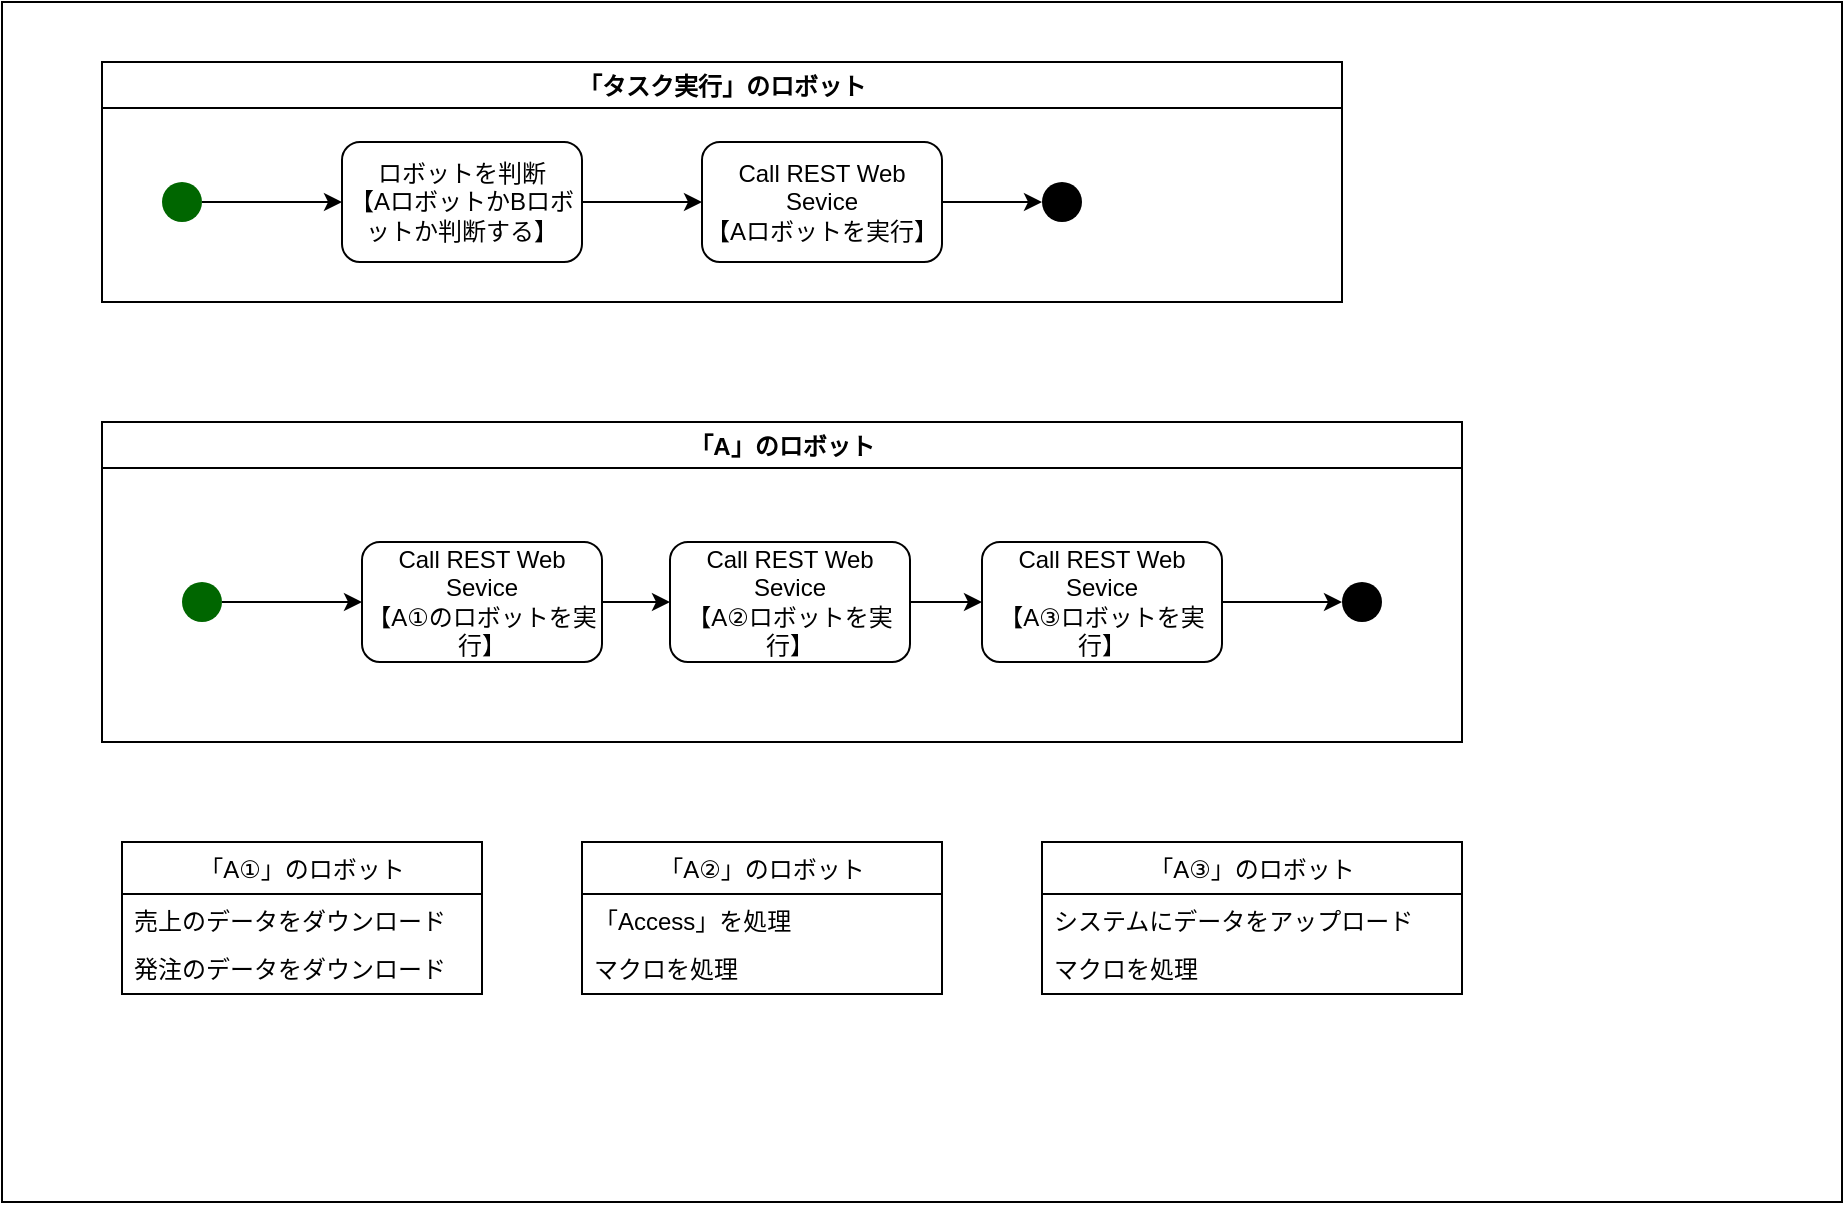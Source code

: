 <mxfile version="14.7.0" type="github">
  <diagram id="CgOYlsMq7ZeQibSs8TQy" name="Page-1">
    <mxGraphModel dx="1038" dy="675" grid="1" gridSize="10" guides="1" tooltips="1" connect="1" arrows="1" fold="1" page="1" pageScale="1" pageWidth="827" pageHeight="1169" math="0" shadow="0">
      <root>
        <mxCell id="0" />
        <mxCell id="1" parent="0" />
        <mxCell id="qNoU5wSVQNF27pFwfI4g-1" value="" style="rounded=0;whiteSpace=wrap;html=1;" vertex="1" parent="1">
          <mxGeometry x="20" y="20" width="920" height="600" as="geometry" />
        </mxCell>
        <mxCell id="qNoU5wSVQNF27pFwfI4g-3" value="「タスク実行」のロボット" style="swimlane;" vertex="1" parent="1">
          <mxGeometry x="70" y="50" width="620" height="120" as="geometry" />
        </mxCell>
        <mxCell id="qNoU5wSVQNF27pFwfI4g-7" value="" style="ellipse;whiteSpace=wrap;html=1;strokeColor=none;fillColor=#000000;" vertex="1" parent="qNoU5wSVQNF27pFwfI4g-3">
          <mxGeometry x="470" y="60" width="20" height="20" as="geometry" />
        </mxCell>
        <mxCell id="qNoU5wSVQNF27pFwfI4g-12" style="edgeStyle=orthogonalEdgeStyle;rounded=0;orthogonalLoop=1;jettySize=auto;html=1;" edge="1" parent="1" source="qNoU5wSVQNF27pFwfI4g-4" target="qNoU5wSVQNF27pFwfI4g-7">
          <mxGeometry relative="1" as="geometry" />
        </mxCell>
        <mxCell id="qNoU5wSVQNF27pFwfI4g-4" value="Call REST Web Sevice&lt;br&gt;【Aロボットを実行】" style="rounded=1;whiteSpace=wrap;html=1;" vertex="1" parent="1">
          <mxGeometry x="370" y="90" width="120" height="60" as="geometry" />
        </mxCell>
        <mxCell id="qNoU5wSVQNF27pFwfI4g-8" style="edgeStyle=orthogonalEdgeStyle;rounded=0;orthogonalLoop=1;jettySize=auto;html=1;" edge="1" parent="1" source="qNoU5wSVQNF27pFwfI4g-5" target="qNoU5wSVQNF27pFwfI4g-6">
          <mxGeometry relative="1" as="geometry" />
        </mxCell>
        <mxCell id="qNoU5wSVQNF27pFwfI4g-5" value="" style="ellipse;whiteSpace=wrap;html=1;strokeColor=none;fillColor=#006600;" vertex="1" parent="1">
          <mxGeometry x="100" y="110" width="20" height="20" as="geometry" />
        </mxCell>
        <mxCell id="qNoU5wSVQNF27pFwfI4g-9" style="edgeStyle=orthogonalEdgeStyle;rounded=0;orthogonalLoop=1;jettySize=auto;html=1;entryX=0;entryY=0.5;entryDx=0;entryDy=0;" edge="1" parent="1" source="qNoU5wSVQNF27pFwfI4g-6" target="qNoU5wSVQNF27pFwfI4g-4">
          <mxGeometry relative="1" as="geometry" />
        </mxCell>
        <mxCell id="qNoU5wSVQNF27pFwfI4g-6" value="ロボットを判断&lt;br&gt;【AロボットかBロボットか判断する】" style="rounded=1;whiteSpace=wrap;html=1;fillColor=#FFFFFF;" vertex="1" parent="1">
          <mxGeometry x="190" y="90" width="120" height="60" as="geometry" />
        </mxCell>
        <mxCell id="qNoU5wSVQNF27pFwfI4g-13" value="「A」のロボット" style="swimlane;fillColor=#FFFFFF;" vertex="1" parent="1">
          <mxGeometry x="70" y="230" width="680" height="160" as="geometry" />
        </mxCell>
        <mxCell id="qNoU5wSVQNF27pFwfI4g-15" value="" style="ellipse;whiteSpace=wrap;html=1;strokeColor=none;fillColor=#006600;" vertex="1" parent="qNoU5wSVQNF27pFwfI4g-13">
          <mxGeometry x="40" y="80" width="20" height="20" as="geometry" />
        </mxCell>
        <mxCell id="qNoU5wSVQNF27pFwfI4g-16" value="Call REST Web Sevice&lt;br&gt;【A②ロボットを実行】" style="rounded=1;whiteSpace=wrap;html=1;" vertex="1" parent="qNoU5wSVQNF27pFwfI4g-13">
          <mxGeometry x="284" y="60" width="120" height="60" as="geometry" />
        </mxCell>
        <mxCell id="qNoU5wSVQNF27pFwfI4g-18" value="" style="ellipse;whiteSpace=wrap;html=1;strokeColor=none;fillColor=#000000;" vertex="1" parent="qNoU5wSVQNF27pFwfI4g-13">
          <mxGeometry x="620" y="80" width="20" height="20" as="geometry" />
        </mxCell>
        <mxCell id="qNoU5wSVQNF27pFwfI4g-20" style="edgeStyle=orthogonalEdgeStyle;rounded=0;orthogonalLoop=1;jettySize=auto;html=1;entryX=0;entryY=0.5;entryDx=0;entryDy=0;" edge="1" parent="1" source="qNoU5wSVQNF27pFwfI4g-14" target="qNoU5wSVQNF27pFwfI4g-16">
          <mxGeometry relative="1" as="geometry" />
        </mxCell>
        <mxCell id="qNoU5wSVQNF27pFwfI4g-14" value="Call REST Web Sevice&lt;br&gt;【A①のロボットを実行】" style="rounded=1;whiteSpace=wrap;html=1;" vertex="1" parent="1">
          <mxGeometry x="200" y="290" width="120" height="60" as="geometry" />
        </mxCell>
        <mxCell id="qNoU5wSVQNF27pFwfI4g-28" style="edgeStyle=orthogonalEdgeStyle;rounded=0;orthogonalLoop=1;jettySize=auto;html=1;" edge="1" parent="1" source="qNoU5wSVQNF27pFwfI4g-17" target="qNoU5wSVQNF27pFwfI4g-18">
          <mxGeometry relative="1" as="geometry" />
        </mxCell>
        <mxCell id="qNoU5wSVQNF27pFwfI4g-17" value="Call REST Web Sevice&lt;br&gt;【A③ロボットを実行】" style="rounded=1;whiteSpace=wrap;html=1;" vertex="1" parent="1">
          <mxGeometry x="510" y="290" width="120" height="60" as="geometry" />
        </mxCell>
        <mxCell id="qNoU5wSVQNF27pFwfI4g-19" style="edgeStyle=orthogonalEdgeStyle;rounded=0;orthogonalLoop=1;jettySize=auto;html=1;entryX=0;entryY=0.5;entryDx=0;entryDy=0;" edge="1" parent="1" source="qNoU5wSVQNF27pFwfI4g-15" target="qNoU5wSVQNF27pFwfI4g-14">
          <mxGeometry relative="1" as="geometry" />
        </mxCell>
        <mxCell id="qNoU5wSVQNF27pFwfI4g-21" style="edgeStyle=orthogonalEdgeStyle;rounded=0;orthogonalLoop=1;jettySize=auto;html=1;entryX=0;entryY=0.5;entryDx=0;entryDy=0;" edge="1" parent="1" source="qNoU5wSVQNF27pFwfI4g-16" target="qNoU5wSVQNF27pFwfI4g-17">
          <mxGeometry relative="1" as="geometry" />
        </mxCell>
        <mxCell id="qNoU5wSVQNF27pFwfI4g-32" value="「A①」のロボット" style="swimlane;fontStyle=0;childLayout=stackLayout;horizontal=1;startSize=26;horizontalStack=0;resizeParent=1;resizeParentMax=0;resizeLast=0;collapsible=1;marginBottom=0;fillColor=#FFFFFF;" vertex="1" parent="1">
          <mxGeometry x="80" y="440" width="180" height="76" as="geometry" />
        </mxCell>
        <mxCell id="qNoU5wSVQNF27pFwfI4g-33" value="売上のデータをダウンロード" style="text;strokeColor=none;fillColor=none;align=left;verticalAlign=top;spacingLeft=4;spacingRight=4;overflow=hidden;rotatable=0;points=[[0,0.5],[1,0.5]];portConstraint=eastwest;" vertex="1" parent="qNoU5wSVQNF27pFwfI4g-32">
          <mxGeometry y="26" width="180" height="24" as="geometry" />
        </mxCell>
        <mxCell id="qNoU5wSVQNF27pFwfI4g-34" value="発注のデータをダウンロード" style="text;strokeColor=none;fillColor=none;align=left;verticalAlign=top;spacingLeft=4;spacingRight=4;overflow=hidden;rotatable=0;points=[[0,0.5],[1,0.5]];portConstraint=eastwest;" vertex="1" parent="qNoU5wSVQNF27pFwfI4g-32">
          <mxGeometry y="50" width="180" height="26" as="geometry" />
        </mxCell>
        <mxCell id="qNoU5wSVQNF27pFwfI4g-36" value="「A②」のロボット" style="swimlane;fontStyle=0;childLayout=stackLayout;horizontal=1;startSize=26;horizontalStack=0;resizeParent=1;resizeParentMax=0;resizeLast=0;collapsible=1;marginBottom=0;fillColor=#FFFFFF;" vertex="1" parent="1">
          <mxGeometry x="310" y="440" width="180" height="76" as="geometry" />
        </mxCell>
        <mxCell id="qNoU5wSVQNF27pFwfI4g-37" value="「Access」を処理" style="text;strokeColor=none;fillColor=none;align=left;verticalAlign=top;spacingLeft=4;spacingRight=4;overflow=hidden;rotatable=0;points=[[0,0.5],[1,0.5]];portConstraint=eastwest;" vertex="1" parent="qNoU5wSVQNF27pFwfI4g-36">
          <mxGeometry y="26" width="180" height="24" as="geometry" />
        </mxCell>
        <mxCell id="qNoU5wSVQNF27pFwfI4g-38" value="マクロを処理" style="text;strokeColor=none;fillColor=none;align=left;verticalAlign=top;spacingLeft=4;spacingRight=4;overflow=hidden;rotatable=0;points=[[0,0.5],[1,0.5]];portConstraint=eastwest;" vertex="1" parent="qNoU5wSVQNF27pFwfI4g-36">
          <mxGeometry y="50" width="180" height="26" as="geometry" />
        </mxCell>
        <mxCell id="qNoU5wSVQNF27pFwfI4g-39" value="「A③」のロボット" style="swimlane;fontStyle=0;childLayout=stackLayout;horizontal=1;startSize=26;horizontalStack=0;resizeParent=1;resizeParentMax=0;resizeLast=0;collapsible=1;marginBottom=0;fillColor=#FFFFFF;" vertex="1" parent="1">
          <mxGeometry x="540" y="440" width="210" height="76" as="geometry" />
        </mxCell>
        <mxCell id="qNoU5wSVQNF27pFwfI4g-40" value="システムにデータをアップロード" style="text;strokeColor=none;fillColor=none;align=left;verticalAlign=top;spacingLeft=4;spacingRight=4;overflow=hidden;rotatable=0;points=[[0,0.5],[1,0.5]];portConstraint=eastwest;" vertex="1" parent="qNoU5wSVQNF27pFwfI4g-39">
          <mxGeometry y="26" width="210" height="24" as="geometry" />
        </mxCell>
        <mxCell id="qNoU5wSVQNF27pFwfI4g-41" value="マクロを処理" style="text;strokeColor=none;fillColor=none;align=left;verticalAlign=top;spacingLeft=4;spacingRight=4;overflow=hidden;rotatable=0;points=[[0,0.5],[1,0.5]];portConstraint=eastwest;" vertex="1" parent="qNoU5wSVQNF27pFwfI4g-39">
          <mxGeometry y="50" width="210" height="26" as="geometry" />
        </mxCell>
      </root>
    </mxGraphModel>
  </diagram>
</mxfile>
